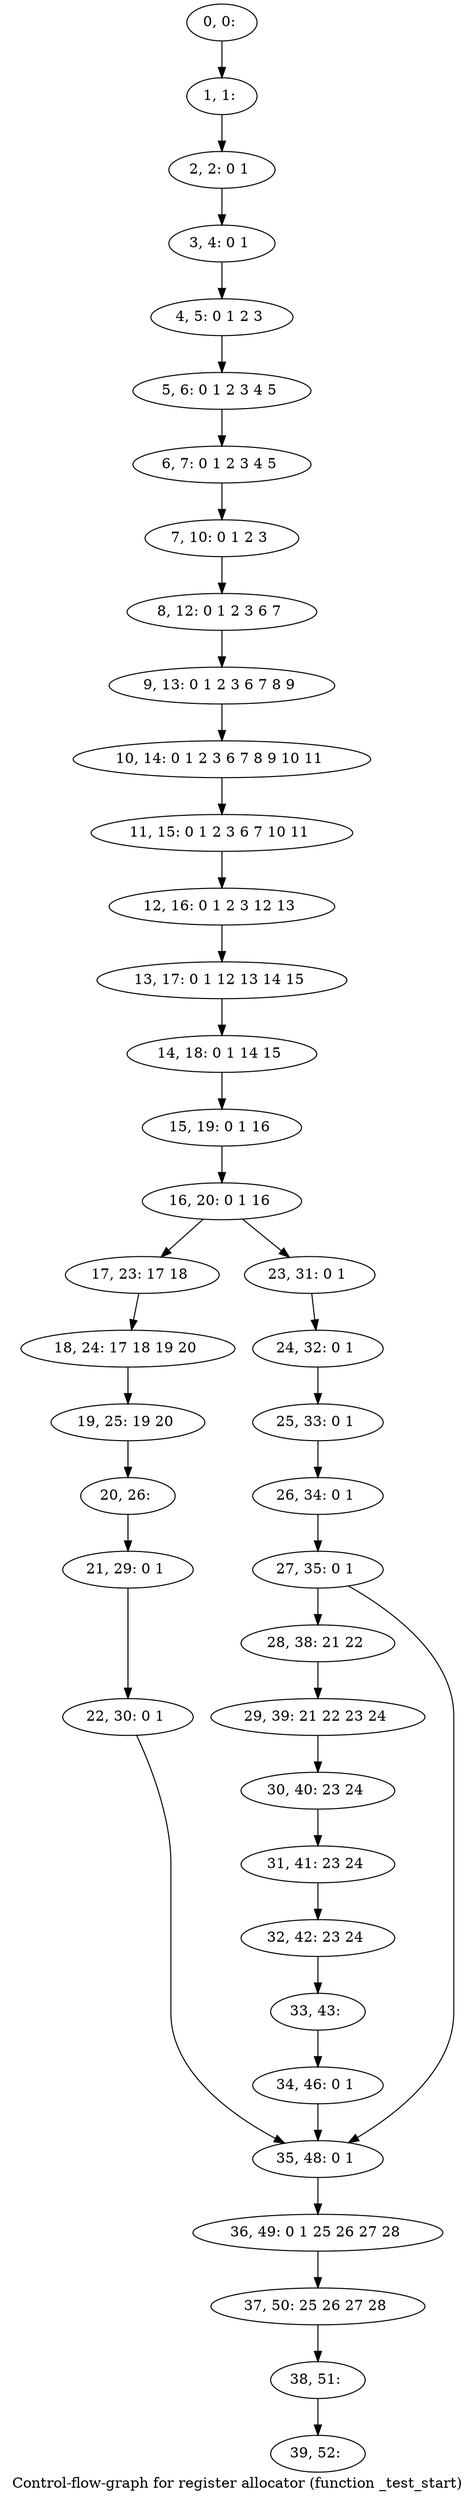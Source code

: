 digraph G {
graph [label="Control-flow-graph for register allocator (function _test_start)"]
0[label="0, 0: "];
1[label="1, 1: "];
2[label="2, 2: 0 1 "];
3[label="3, 4: 0 1 "];
4[label="4, 5: 0 1 2 3 "];
5[label="5, 6: 0 1 2 3 4 5 "];
6[label="6, 7: 0 1 2 3 4 5 "];
7[label="7, 10: 0 1 2 3 "];
8[label="8, 12: 0 1 2 3 6 7 "];
9[label="9, 13: 0 1 2 3 6 7 8 9 "];
10[label="10, 14: 0 1 2 3 6 7 8 9 10 11 "];
11[label="11, 15: 0 1 2 3 6 7 10 11 "];
12[label="12, 16: 0 1 2 3 12 13 "];
13[label="13, 17: 0 1 12 13 14 15 "];
14[label="14, 18: 0 1 14 15 "];
15[label="15, 19: 0 1 16 "];
16[label="16, 20: 0 1 16 "];
17[label="17, 23: 17 18 "];
18[label="18, 24: 17 18 19 20 "];
19[label="19, 25: 19 20 "];
20[label="20, 26: "];
21[label="21, 29: 0 1 "];
22[label="22, 30: 0 1 "];
23[label="23, 31: 0 1 "];
24[label="24, 32: 0 1 "];
25[label="25, 33: 0 1 "];
26[label="26, 34: 0 1 "];
27[label="27, 35: 0 1 "];
28[label="28, 38: 21 22 "];
29[label="29, 39: 21 22 23 24 "];
30[label="30, 40: 23 24 "];
31[label="31, 41: 23 24 "];
32[label="32, 42: 23 24 "];
33[label="33, 43: "];
34[label="34, 46: 0 1 "];
35[label="35, 48: 0 1 "];
36[label="36, 49: 0 1 25 26 27 28 "];
37[label="37, 50: 25 26 27 28 "];
38[label="38, 51: "];
39[label="39, 52: "];
0->1 ;
1->2 ;
2->3 ;
3->4 ;
4->5 ;
5->6 ;
6->7 ;
7->8 ;
8->9 ;
9->10 ;
10->11 ;
11->12 ;
12->13 ;
13->14 ;
14->15 ;
15->16 ;
16->17 ;
16->23 ;
17->18 ;
18->19 ;
19->20 ;
20->21 ;
21->22 ;
22->35 ;
23->24 ;
24->25 ;
25->26 ;
26->27 ;
27->28 ;
27->35 ;
28->29 ;
29->30 ;
30->31 ;
31->32 ;
32->33 ;
33->34 ;
34->35 ;
35->36 ;
36->37 ;
37->38 ;
38->39 ;
}
